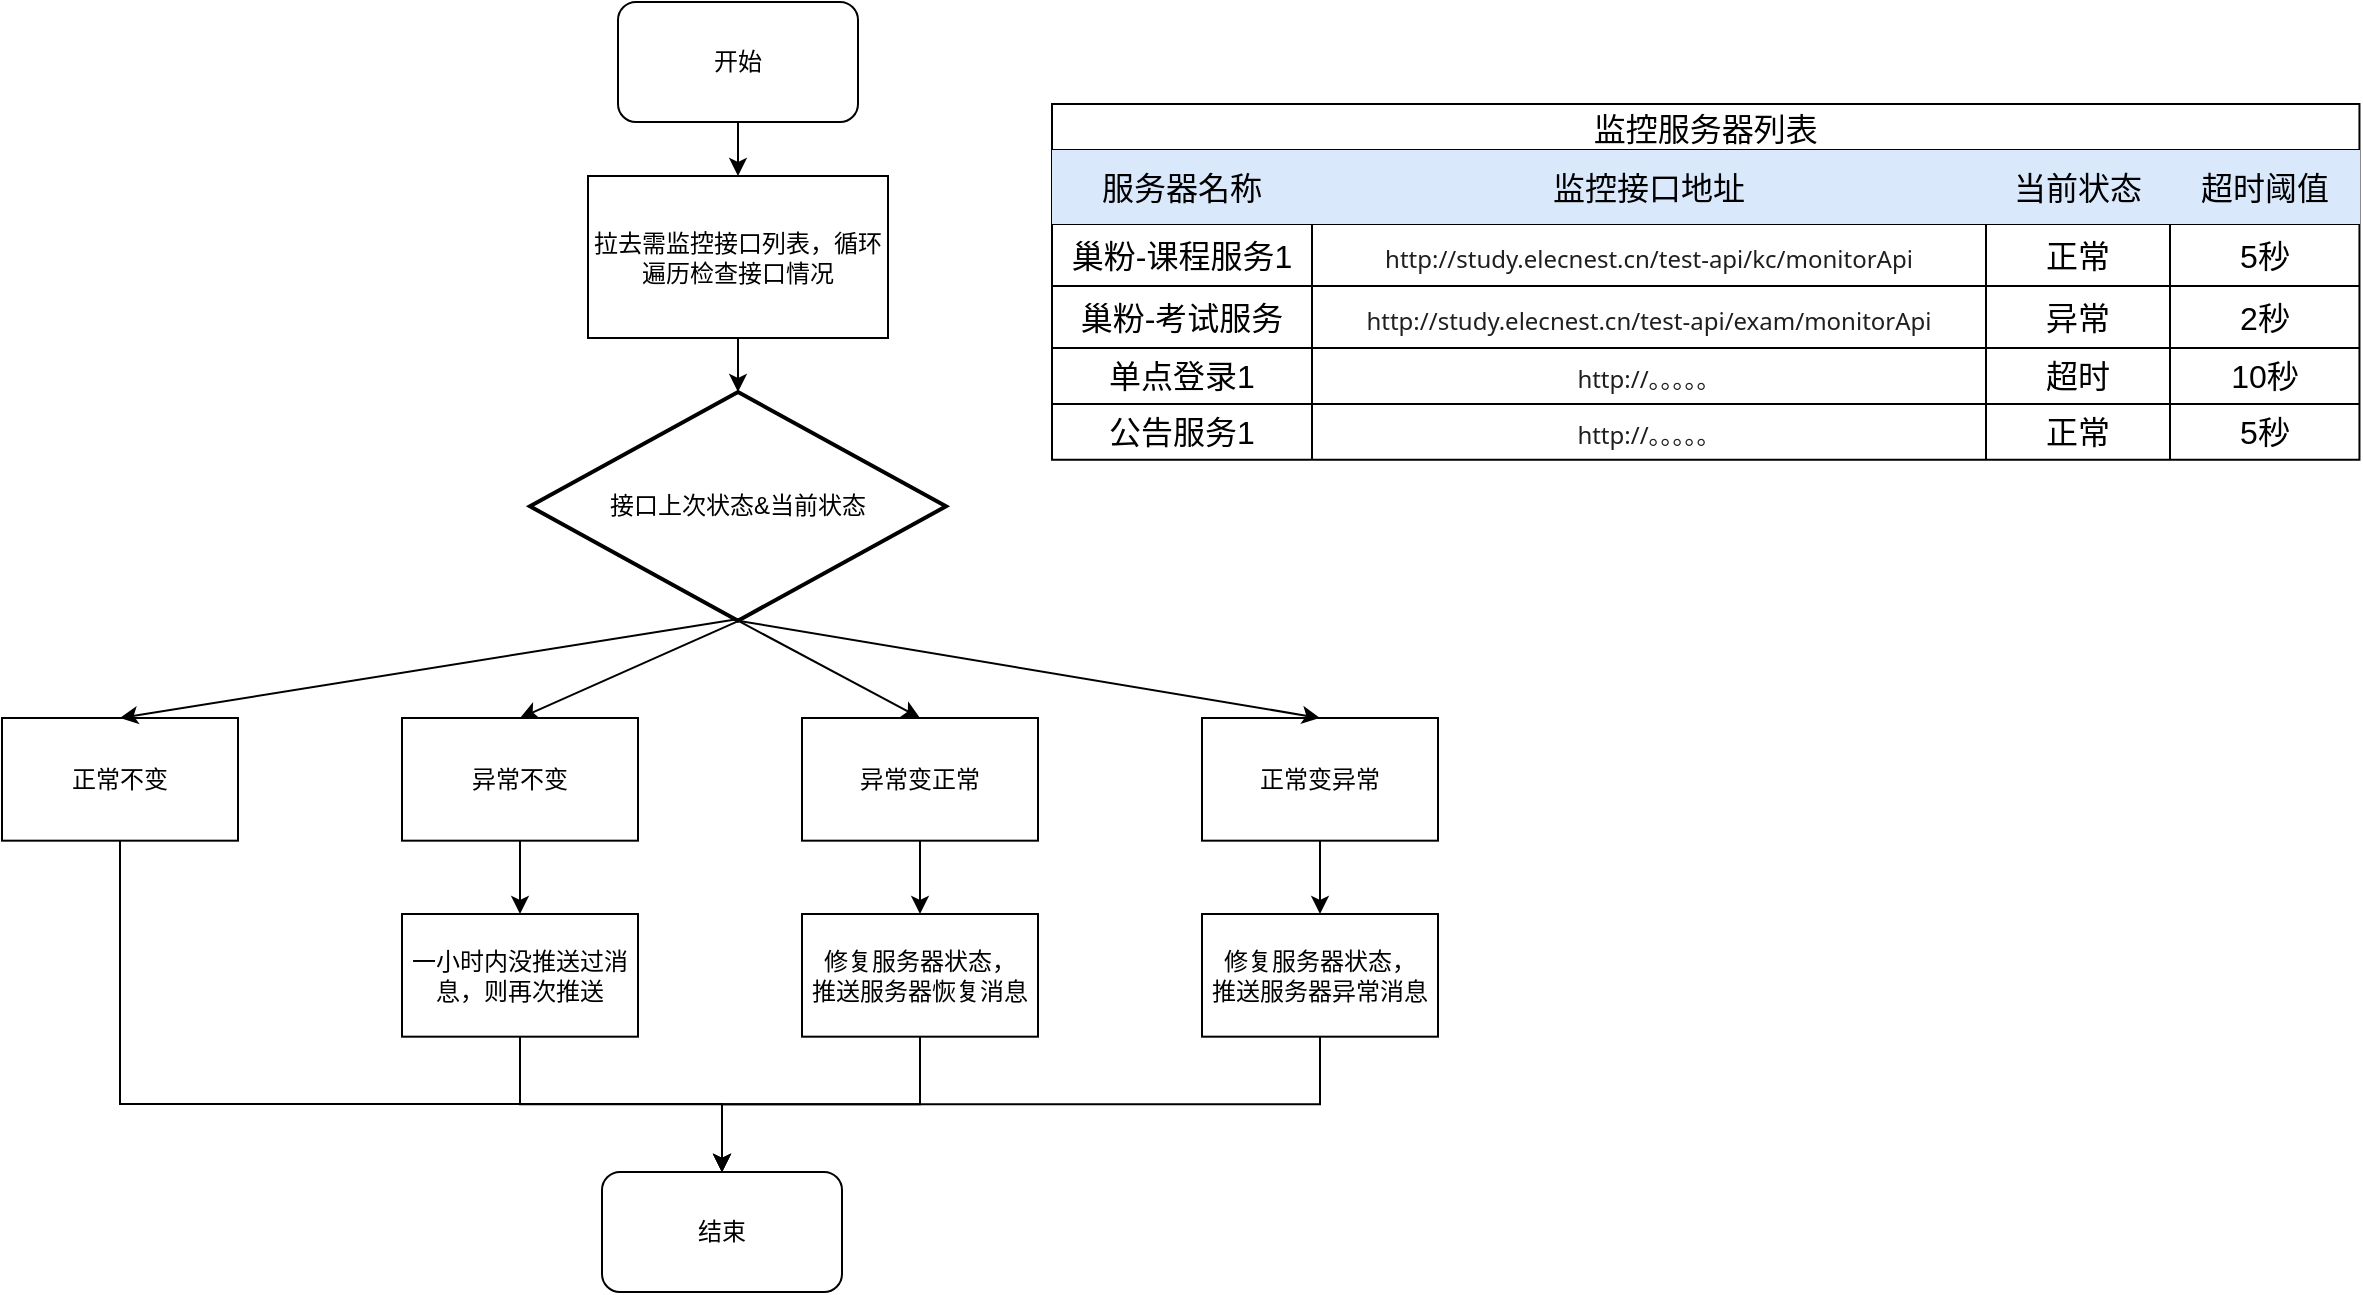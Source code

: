 <mxfile version="28.0.6">
  <diagram id="aS9pjdUC0Do7hMSleVWt" name="第 1 页">
    <mxGraphModel dx="2203" dy="1138" grid="0" gridSize="10" guides="1" tooltips="1" connect="1" arrows="1" fold="1" page="1" pageScale="1" pageWidth="3300" pageHeight="2339" background="none" math="0" shadow="0">
      <root>
        <mxCell id="0" />
        <mxCell id="1" parent="0" />
        <mxCell id="HyDP0fXbinYU09aLnzdq-76" value="监控服务器列表" style="shape=table;startSize=23;container=1;collapsible=0;childLayout=tableLayout;strokeColor=default;fontSize=16;movable=1;resizable=1;rotatable=1;deletable=1;editable=1;locked=0;connectable=1;" parent="1" vertex="1">
          <mxGeometry x="1048" y="519" width="653.73" height="177.932" as="geometry" />
        </mxCell>
        <mxCell id="HyDP0fXbinYU09aLnzdq-77" value="" style="shape=tableRow;horizontal=0;startSize=0;swimlaneHead=0;swimlaneBody=0;strokeColor=inherit;top=0;left=0;bottom=0;right=0;collapsible=0;dropTarget=0;fillColor=none;points=[[0,0.5],[1,0.5]];portConstraint=eastwest;fontSize=16;" parent="HyDP0fXbinYU09aLnzdq-76" vertex="1">
          <mxGeometry y="23" width="653.73" height="37" as="geometry" />
        </mxCell>
        <mxCell id="HyDP0fXbinYU09aLnzdq-78" value="服务器名称" style="shape=partialRectangle;html=1;whiteSpace=wrap;connectable=0;strokeColor=#6c8ebf;overflow=hidden;fillColor=#dae8fc;top=0;left=0;bottom=0;right=0;pointerEvents=1;fontSize=16;" parent="HyDP0fXbinYU09aLnzdq-77" vertex="1">
          <mxGeometry width="130" height="37" as="geometry">
            <mxRectangle width="130" height="37" as="alternateBounds" />
          </mxGeometry>
        </mxCell>
        <mxCell id="HyDP0fXbinYU09aLnzdq-79" value="监控接口地址" style="shape=partialRectangle;html=1;whiteSpace=wrap;connectable=0;strokeColor=#6c8ebf;overflow=hidden;fillColor=#dae8fc;top=0;left=0;bottom=0;right=0;pointerEvents=1;fontSize=16;" parent="HyDP0fXbinYU09aLnzdq-77" vertex="1">
          <mxGeometry x="130" width="337" height="37" as="geometry">
            <mxRectangle width="337" height="37" as="alternateBounds" />
          </mxGeometry>
        </mxCell>
        <mxCell id="HyDP0fXbinYU09aLnzdq-80" value="当前状态" style="shape=partialRectangle;html=1;whiteSpace=wrap;connectable=0;strokeColor=#6c8ebf;overflow=hidden;fillColor=#dae8fc;top=0;left=0;bottom=0;right=0;pointerEvents=1;fontSize=16;" parent="HyDP0fXbinYU09aLnzdq-77" vertex="1">
          <mxGeometry x="467" width="92" height="37" as="geometry">
            <mxRectangle width="92" height="37" as="alternateBounds" />
          </mxGeometry>
        </mxCell>
        <mxCell id="HyDP0fXbinYU09aLnzdq-81" value="超时阈值" style="shape=partialRectangle;html=1;whiteSpace=wrap;connectable=0;strokeColor=#6c8ebf;overflow=hidden;fillColor=#dae8fc;top=0;left=0;bottom=0;right=0;pointerEvents=1;fontSize=16;" parent="HyDP0fXbinYU09aLnzdq-77" vertex="1">
          <mxGeometry x="559" width="95" height="37" as="geometry">
            <mxRectangle width="95" height="37" as="alternateBounds" />
          </mxGeometry>
        </mxCell>
        <mxCell id="HyDP0fXbinYU09aLnzdq-83" value="" style="shape=tableRow;horizontal=0;startSize=0;swimlaneHead=0;swimlaneBody=0;strokeColor=inherit;top=0;left=0;bottom=0;right=0;collapsible=0;dropTarget=0;fillColor=none;points=[[0,0.5],[1,0.5]];portConstraint=eastwest;fontSize=16;" parent="HyDP0fXbinYU09aLnzdq-76" vertex="1">
          <mxGeometry y="60" width="653.73" height="31" as="geometry" />
        </mxCell>
        <mxCell id="HyDP0fXbinYU09aLnzdq-84" value="巢粉-课程服务1" style="shape=partialRectangle;html=1;whiteSpace=wrap;connectable=0;strokeColor=inherit;overflow=hidden;fillColor=none;top=0;left=0;bottom=0;right=0;pointerEvents=1;fontSize=16;" parent="HyDP0fXbinYU09aLnzdq-83" vertex="1">
          <mxGeometry width="130" height="31" as="geometry">
            <mxRectangle width="130" height="31" as="alternateBounds" />
          </mxGeometry>
        </mxCell>
        <mxCell id="HyDP0fXbinYU09aLnzdq-85" value="&lt;div&gt;&lt;span style=&quot;background-color: light-dark(rgb(255, 255, 255), rgb(18, 18, 18)); color: light-dark(rgb(31, 31, 31), rgb(210, 210, 210)); font-family: system-ui, sans-serif; font-size: 12px; text-align: start;&quot;&gt;http://study.elecnest.cn/test-api/kc/monitorApi&lt;/span&gt;&lt;/div&gt;" style="shape=partialRectangle;html=1;whiteSpace=wrap;connectable=0;strokeColor=inherit;overflow=hidden;fillColor=none;top=0;left=0;bottom=0;right=0;pointerEvents=1;fontSize=16;" parent="HyDP0fXbinYU09aLnzdq-83" vertex="1">
          <mxGeometry x="130" width="337" height="31" as="geometry">
            <mxRectangle width="337" height="31" as="alternateBounds" />
          </mxGeometry>
        </mxCell>
        <mxCell id="HyDP0fXbinYU09aLnzdq-86" value="正常" style="shape=partialRectangle;html=1;whiteSpace=wrap;connectable=0;strokeColor=inherit;overflow=hidden;fillColor=none;top=0;left=0;bottom=0;right=0;pointerEvents=1;fontSize=16;" parent="HyDP0fXbinYU09aLnzdq-83" vertex="1">
          <mxGeometry x="467" width="92" height="31" as="geometry">
            <mxRectangle width="92" height="31" as="alternateBounds" />
          </mxGeometry>
        </mxCell>
        <mxCell id="HyDP0fXbinYU09aLnzdq-87" value="5秒" style="shape=partialRectangle;html=1;whiteSpace=wrap;connectable=0;strokeColor=inherit;overflow=hidden;fillColor=none;top=0;left=0;bottom=0;right=0;pointerEvents=1;fontSize=16;" parent="HyDP0fXbinYU09aLnzdq-83" vertex="1">
          <mxGeometry x="559" width="95" height="31" as="geometry">
            <mxRectangle width="95" height="31" as="alternateBounds" />
          </mxGeometry>
        </mxCell>
        <mxCell id="HyDP0fXbinYU09aLnzdq-89" value="" style="shape=tableRow;horizontal=0;startSize=0;swimlaneHead=0;swimlaneBody=0;strokeColor=inherit;top=0;left=0;bottom=0;right=0;collapsible=0;dropTarget=0;fillColor=none;points=[[0,0.5],[1,0.5]];portConstraint=eastwest;fontSize=16;" parent="HyDP0fXbinYU09aLnzdq-76" vertex="1">
          <mxGeometry y="91" width="653.73" height="31" as="geometry" />
        </mxCell>
        <mxCell id="HyDP0fXbinYU09aLnzdq-90" value="巢粉-考试服务" style="shape=partialRectangle;html=1;whiteSpace=wrap;connectable=0;strokeColor=inherit;overflow=hidden;fillColor=none;top=0;left=0;bottom=0;right=0;pointerEvents=1;fontSize=16;" parent="HyDP0fXbinYU09aLnzdq-89" vertex="1">
          <mxGeometry width="130" height="31" as="geometry">
            <mxRectangle width="130" height="31" as="alternateBounds" />
          </mxGeometry>
        </mxCell>
        <mxCell id="HyDP0fXbinYU09aLnzdq-91" value="&lt;span style=&quot;color: rgb(31, 31, 31); font-family: system-ui, sans-serif; font-size: 12px; text-align: start; background-color: rgb(255, 255, 255);&quot;&gt;http://study.elecnest.cn/test-api/exam/monitorApi&lt;/span&gt;" style="shape=partialRectangle;html=1;whiteSpace=wrap;connectable=0;strokeColor=inherit;overflow=hidden;fillColor=none;top=0;left=0;bottom=0;right=0;pointerEvents=1;fontSize=16;" parent="HyDP0fXbinYU09aLnzdq-89" vertex="1">
          <mxGeometry x="130" width="337" height="31" as="geometry">
            <mxRectangle width="337" height="31" as="alternateBounds" />
          </mxGeometry>
        </mxCell>
        <mxCell id="HyDP0fXbinYU09aLnzdq-92" value="异常" style="shape=partialRectangle;html=1;whiteSpace=wrap;connectable=0;strokeColor=inherit;overflow=hidden;fillColor=none;top=0;left=0;bottom=0;right=0;pointerEvents=1;fontSize=16;" parent="HyDP0fXbinYU09aLnzdq-89" vertex="1">
          <mxGeometry x="467" width="92" height="31" as="geometry">
            <mxRectangle width="92" height="31" as="alternateBounds" />
          </mxGeometry>
        </mxCell>
        <mxCell id="HyDP0fXbinYU09aLnzdq-93" value="2秒" style="shape=partialRectangle;html=1;whiteSpace=wrap;connectable=0;strokeColor=inherit;overflow=hidden;fillColor=none;top=0;left=0;bottom=0;right=0;pointerEvents=1;fontSize=16;" parent="HyDP0fXbinYU09aLnzdq-89" vertex="1">
          <mxGeometry x="559" width="95" height="31" as="geometry">
            <mxRectangle width="95" height="31" as="alternateBounds" />
          </mxGeometry>
        </mxCell>
        <mxCell id="HyDP0fXbinYU09aLnzdq-95" style="shape=tableRow;horizontal=0;startSize=0;swimlaneHead=0;swimlaneBody=0;strokeColor=inherit;top=0;left=0;bottom=0;right=0;collapsible=0;dropTarget=0;fillColor=none;points=[[0,0.5],[1,0.5]];portConstraint=eastwest;fontSize=16;" parent="HyDP0fXbinYU09aLnzdq-76" vertex="1">
          <mxGeometry y="122" width="653.73" height="28" as="geometry" />
        </mxCell>
        <mxCell id="HyDP0fXbinYU09aLnzdq-96" value="单点登录1" style="shape=partialRectangle;html=1;whiteSpace=wrap;connectable=0;strokeColor=inherit;overflow=hidden;fillColor=none;top=0;left=0;bottom=0;right=0;pointerEvents=1;fontSize=16;" parent="HyDP0fXbinYU09aLnzdq-95" vertex="1">
          <mxGeometry width="130" height="28" as="geometry">
            <mxRectangle width="130" height="28" as="alternateBounds" />
          </mxGeometry>
        </mxCell>
        <mxCell id="HyDP0fXbinYU09aLnzdq-97" value="&lt;span style=&quot;color: rgb(31, 31, 31); font-family: system-ui, sans-serif; font-size: 12px; text-align: start; background-color: rgb(255, 255, 255);&quot;&gt;http://。。。。。&lt;/span&gt;" style="shape=partialRectangle;html=1;whiteSpace=wrap;connectable=0;strokeColor=inherit;overflow=hidden;fillColor=none;top=0;left=0;bottom=0;right=0;pointerEvents=1;fontSize=16;" parent="HyDP0fXbinYU09aLnzdq-95" vertex="1">
          <mxGeometry x="130" width="337" height="28" as="geometry">
            <mxRectangle width="337" height="28" as="alternateBounds" />
          </mxGeometry>
        </mxCell>
        <mxCell id="HyDP0fXbinYU09aLnzdq-98" value="超时" style="shape=partialRectangle;html=1;whiteSpace=wrap;connectable=0;strokeColor=inherit;overflow=hidden;fillColor=none;top=0;left=0;bottom=0;right=0;pointerEvents=1;fontSize=16;" parent="HyDP0fXbinYU09aLnzdq-95" vertex="1">
          <mxGeometry x="467" width="92" height="28" as="geometry">
            <mxRectangle width="92" height="28" as="alternateBounds" />
          </mxGeometry>
        </mxCell>
        <mxCell id="HyDP0fXbinYU09aLnzdq-99" value="10秒" style="shape=partialRectangle;html=1;whiteSpace=wrap;connectable=0;strokeColor=inherit;overflow=hidden;fillColor=none;top=0;left=0;bottom=0;right=0;pointerEvents=1;fontSize=16;" parent="HyDP0fXbinYU09aLnzdq-95" vertex="1">
          <mxGeometry x="559" width="95" height="28" as="geometry">
            <mxRectangle width="95" height="28" as="alternateBounds" />
          </mxGeometry>
        </mxCell>
        <mxCell id="HyDP0fXbinYU09aLnzdq-101" style="shape=tableRow;horizontal=0;startSize=0;swimlaneHead=0;swimlaneBody=0;strokeColor=inherit;top=0;left=0;bottom=0;right=0;collapsible=0;dropTarget=0;fillColor=none;points=[[0,0.5],[1,0.5]];portConstraint=eastwest;fontSize=16;" parent="HyDP0fXbinYU09aLnzdq-76" vertex="1">
          <mxGeometry y="150" width="653.73" height="28" as="geometry" />
        </mxCell>
        <mxCell id="HyDP0fXbinYU09aLnzdq-102" value="公告服务1" style="shape=partialRectangle;html=1;whiteSpace=wrap;connectable=0;strokeColor=inherit;overflow=hidden;fillColor=none;top=0;left=0;bottom=0;right=0;pointerEvents=1;fontSize=16;" parent="HyDP0fXbinYU09aLnzdq-101" vertex="1">
          <mxGeometry width="130" height="28" as="geometry">
            <mxRectangle width="130" height="28" as="alternateBounds" />
          </mxGeometry>
        </mxCell>
        <mxCell id="HyDP0fXbinYU09aLnzdq-103" value="&lt;span style=&quot;color: rgb(31, 31, 31); font-family: system-ui, sans-serif; font-size: 12px; text-align: start; background-color: rgb(255, 255, 255);&quot;&gt;http://。。。。。&lt;/span&gt;" style="shape=partialRectangle;html=1;whiteSpace=wrap;connectable=0;strokeColor=inherit;overflow=hidden;fillColor=none;top=0;left=0;bottom=0;right=0;pointerEvents=1;fontSize=16;" parent="HyDP0fXbinYU09aLnzdq-101" vertex="1">
          <mxGeometry x="130" width="337" height="28" as="geometry">
            <mxRectangle width="337" height="28" as="alternateBounds" />
          </mxGeometry>
        </mxCell>
        <mxCell id="HyDP0fXbinYU09aLnzdq-104" value="正常" style="shape=partialRectangle;html=1;whiteSpace=wrap;connectable=0;strokeColor=inherit;overflow=hidden;fillColor=none;top=0;left=0;bottom=0;right=0;pointerEvents=1;fontSize=16;" parent="HyDP0fXbinYU09aLnzdq-101" vertex="1">
          <mxGeometry x="467" width="92" height="28" as="geometry">
            <mxRectangle width="92" height="28" as="alternateBounds" />
          </mxGeometry>
        </mxCell>
        <mxCell id="HyDP0fXbinYU09aLnzdq-105" value="5秒" style="shape=partialRectangle;html=1;whiteSpace=wrap;connectable=0;strokeColor=inherit;overflow=hidden;fillColor=none;top=0;left=0;bottom=0;right=0;pointerEvents=1;fontSize=16;" parent="HyDP0fXbinYU09aLnzdq-101" vertex="1">
          <mxGeometry x="559" width="95" height="28" as="geometry">
            <mxRectangle width="95" height="28" as="alternateBounds" />
          </mxGeometry>
        </mxCell>
        <mxCell id="HyDP0fXbinYU09aLnzdq-175" value="开始" style="rounded=1;whiteSpace=wrap;html=1;" parent="1" vertex="1">
          <mxGeometry x="831" y="468" width="120" height="60" as="geometry" />
        </mxCell>
        <mxCell id="y5Wp0UPC7-H-uwMYV2mb-9" style="edgeStyle=orthogonalEdgeStyle;rounded=0;orthogonalLoop=1;jettySize=auto;html=1;exitX=0.5;exitY=1;exitDx=0;exitDy=0;" edge="1" parent="1" source="HyDP0fXbinYU09aLnzdq-176" target="y5Wp0UPC7-H-uwMYV2mb-1">
          <mxGeometry relative="1" as="geometry" />
        </mxCell>
        <mxCell id="HyDP0fXbinYU09aLnzdq-176" value="拉去需监控接口列表，循环遍历检查接口情况" style="rounded=0;whiteSpace=wrap;html=1;" parent="1" vertex="1">
          <mxGeometry x="816" y="555" width="150" height="81" as="geometry" />
        </mxCell>
        <mxCell id="HyDP0fXbinYU09aLnzdq-177" value="" style="endArrow=classic;html=1;rounded=0;exitX=0.5;exitY=1;exitDx=0;exitDy=0;" parent="1" source="HyDP0fXbinYU09aLnzdq-175" target="HyDP0fXbinYU09aLnzdq-176" edge="1">
          <mxGeometry width="50" height="50" relative="1" as="geometry">
            <mxPoint x="582" y="1136" as="sourcePoint" />
            <mxPoint x="632" y="1086" as="targetPoint" />
          </mxGeometry>
        </mxCell>
        <mxCell id="HyDP0fXbinYU09aLnzdq-178" value="结束" style="rounded=1;whiteSpace=wrap;html=1;" parent="1" vertex="1">
          <mxGeometry x="823" y="1053" width="120" height="60" as="geometry" />
        </mxCell>
        <mxCell id="y5Wp0UPC7-H-uwMYV2mb-1" value="接口上次状态&amp;amp;当前&lt;span style=&quot;background-color: transparent; color: light-dark(rgb(0, 0, 0), rgb(255, 255, 255));&quot;&gt;状态&lt;/span&gt;" style="strokeWidth=2;html=1;shape=mxgraph.flowchart.decision;whiteSpace=wrap;" vertex="1" parent="1">
          <mxGeometry x="787" y="663" width="208" height="114.33" as="geometry" />
        </mxCell>
        <mxCell id="y5Wp0UPC7-H-uwMYV2mb-21" style="edgeStyle=orthogonalEdgeStyle;rounded=0;orthogonalLoop=1;jettySize=auto;html=1;exitX=0.5;exitY=1;exitDx=0;exitDy=0;" edge="1" parent="1" source="y5Wp0UPC7-H-uwMYV2mb-4" target="y5Wp0UPC7-H-uwMYV2mb-18">
          <mxGeometry relative="1" as="geometry" />
        </mxCell>
        <mxCell id="y5Wp0UPC7-H-uwMYV2mb-4" value="正常变&lt;span style=&quot;background-color: transparent; color: light-dark(rgb(0, 0, 0), rgb(255, 255, 255));&quot;&gt;异常&lt;/span&gt;" style="rounded=0;whiteSpace=wrap;html=1;" vertex="1" parent="1">
          <mxGeometry x="1123" y="826" width="118" height="61.34" as="geometry" />
        </mxCell>
        <mxCell id="y5Wp0UPC7-H-uwMYV2mb-20" style="edgeStyle=orthogonalEdgeStyle;rounded=0;orthogonalLoop=1;jettySize=auto;html=1;exitX=0.5;exitY=1;exitDx=0;exitDy=0;" edge="1" parent="1" source="y5Wp0UPC7-H-uwMYV2mb-5" target="y5Wp0UPC7-H-uwMYV2mb-17">
          <mxGeometry relative="1" as="geometry" />
        </mxCell>
        <mxCell id="y5Wp0UPC7-H-uwMYV2mb-5" value="异常变正常" style="rounded=0;whiteSpace=wrap;html=1;" vertex="1" parent="1">
          <mxGeometry x="923" y="826" width="118" height="61.34" as="geometry" />
        </mxCell>
        <mxCell id="y5Wp0UPC7-H-uwMYV2mb-19" style="edgeStyle=orthogonalEdgeStyle;rounded=0;orthogonalLoop=1;jettySize=auto;html=1;exitX=0.5;exitY=1;exitDx=0;exitDy=0;" edge="1" parent="1" source="y5Wp0UPC7-H-uwMYV2mb-6" target="y5Wp0UPC7-H-uwMYV2mb-16">
          <mxGeometry relative="1" as="geometry" />
        </mxCell>
        <mxCell id="y5Wp0UPC7-H-uwMYV2mb-6" value="异常不变" style="rounded=0;whiteSpace=wrap;html=1;" vertex="1" parent="1">
          <mxGeometry x="723" y="826" width="118" height="61.34" as="geometry" />
        </mxCell>
        <mxCell id="y5Wp0UPC7-H-uwMYV2mb-22" style="edgeStyle=orthogonalEdgeStyle;rounded=0;orthogonalLoop=1;jettySize=auto;html=1;exitX=0.5;exitY=1;exitDx=0;exitDy=0;" edge="1" parent="1" source="y5Wp0UPC7-H-uwMYV2mb-7" target="HyDP0fXbinYU09aLnzdq-178">
          <mxGeometry relative="1" as="geometry">
            <Array as="points">
              <mxPoint x="582" y="1019" />
              <mxPoint x="883" y="1019" />
            </Array>
          </mxGeometry>
        </mxCell>
        <mxCell id="y5Wp0UPC7-H-uwMYV2mb-7" value="正常不变" style="rounded=0;whiteSpace=wrap;html=1;" vertex="1" parent="1">
          <mxGeometry x="523" y="826" width="118" height="61.34" as="geometry" />
        </mxCell>
        <mxCell id="y5Wp0UPC7-H-uwMYV2mb-11" value="" style="endArrow=classic;html=1;rounded=0;entryX=0.5;entryY=0;entryDx=0;entryDy=0;exitX=0.516;exitY=0.988;exitDx=0;exitDy=0;exitPerimeter=0;" edge="1" parent="1" source="y5Wp0UPC7-H-uwMYV2mb-1" target="y5Wp0UPC7-H-uwMYV2mb-7">
          <mxGeometry width="50" height="50" relative="1" as="geometry">
            <mxPoint x="612" y="758" as="sourcePoint" />
            <mxPoint x="662" y="708" as="targetPoint" />
          </mxGeometry>
        </mxCell>
        <mxCell id="y5Wp0UPC7-H-uwMYV2mb-12" value="" style="endArrow=classic;html=1;rounded=0;exitX=0.499;exitY=1.003;exitDx=0;exitDy=0;exitPerimeter=0;entryX=0.5;entryY=0;entryDx=0;entryDy=0;" edge="1" parent="1" source="y5Wp0UPC7-H-uwMYV2mb-1" target="y5Wp0UPC7-H-uwMYV2mb-6">
          <mxGeometry width="50" height="50" relative="1" as="geometry">
            <mxPoint x="897" y="732" as="sourcePoint" />
            <mxPoint x="785" y="813" as="targetPoint" />
          </mxGeometry>
        </mxCell>
        <mxCell id="y5Wp0UPC7-H-uwMYV2mb-14" value="" style="endArrow=classic;html=1;rounded=0;entryX=0.5;entryY=0;entryDx=0;entryDy=0;exitX=0.5;exitY=1;exitDx=0;exitDy=0;exitPerimeter=0;" edge="1" parent="1" source="y5Wp0UPC7-H-uwMYV2mb-1" target="y5Wp0UPC7-H-uwMYV2mb-4">
          <mxGeometry width="50" height="50" relative="1" as="geometry">
            <mxPoint x="1412" y="589" as="sourcePoint" />
            <mxPoint x="1100" y="692" as="targetPoint" />
          </mxGeometry>
        </mxCell>
        <mxCell id="y5Wp0UPC7-H-uwMYV2mb-15" value="" style="endArrow=classic;html=1;rounded=0;entryX=0.5;entryY=0;entryDx=0;entryDy=0;exitX=0.5;exitY=1;exitDx=0;exitDy=0;exitPerimeter=0;" edge="1" parent="1" source="y5Wp0UPC7-H-uwMYV2mb-1" target="y5Wp0UPC7-H-uwMYV2mb-5">
          <mxGeometry width="50" height="50" relative="1" as="geometry">
            <mxPoint x="892" y="785" as="sourcePoint" />
            <mxPoint x="1190" y="721" as="targetPoint" />
          </mxGeometry>
        </mxCell>
        <mxCell id="y5Wp0UPC7-H-uwMYV2mb-23" style="edgeStyle=orthogonalEdgeStyle;rounded=0;orthogonalLoop=1;jettySize=auto;html=1;exitX=0.5;exitY=1;exitDx=0;exitDy=0;" edge="1" parent="1" source="y5Wp0UPC7-H-uwMYV2mb-16" target="HyDP0fXbinYU09aLnzdq-178">
          <mxGeometry relative="1" as="geometry" />
        </mxCell>
        <mxCell id="y5Wp0UPC7-H-uwMYV2mb-16" value="一小时内没推送过消息，则再次推送" style="rounded=0;whiteSpace=wrap;html=1;" vertex="1" parent="1">
          <mxGeometry x="723" y="924" width="118" height="61.34" as="geometry" />
        </mxCell>
        <mxCell id="y5Wp0UPC7-H-uwMYV2mb-24" style="edgeStyle=orthogonalEdgeStyle;rounded=0;orthogonalLoop=1;jettySize=auto;html=1;exitX=0.5;exitY=1;exitDx=0;exitDy=0;" edge="1" parent="1" source="y5Wp0UPC7-H-uwMYV2mb-17" target="HyDP0fXbinYU09aLnzdq-178">
          <mxGeometry relative="1" as="geometry" />
        </mxCell>
        <mxCell id="y5Wp0UPC7-H-uwMYV2mb-17" value="修复服务器状态，&lt;br&gt;推送服务器恢复消息" style="rounded=0;whiteSpace=wrap;html=1;" vertex="1" parent="1">
          <mxGeometry x="923" y="924" width="118" height="61.34" as="geometry" />
        </mxCell>
        <mxCell id="y5Wp0UPC7-H-uwMYV2mb-25" style="edgeStyle=orthogonalEdgeStyle;rounded=0;orthogonalLoop=1;jettySize=auto;html=1;exitX=0.5;exitY=1;exitDx=0;exitDy=0;" edge="1" parent="1" source="y5Wp0UPC7-H-uwMYV2mb-18" target="HyDP0fXbinYU09aLnzdq-178">
          <mxGeometry relative="1" as="geometry" />
        </mxCell>
        <mxCell id="y5Wp0UPC7-H-uwMYV2mb-18" value="修复服务器状态，&lt;br&gt;推送服务器异常消息" style="rounded=0;whiteSpace=wrap;html=1;" vertex="1" parent="1">
          <mxGeometry x="1123" y="924" width="118" height="61.34" as="geometry" />
        </mxCell>
      </root>
    </mxGraphModel>
  </diagram>
</mxfile>
